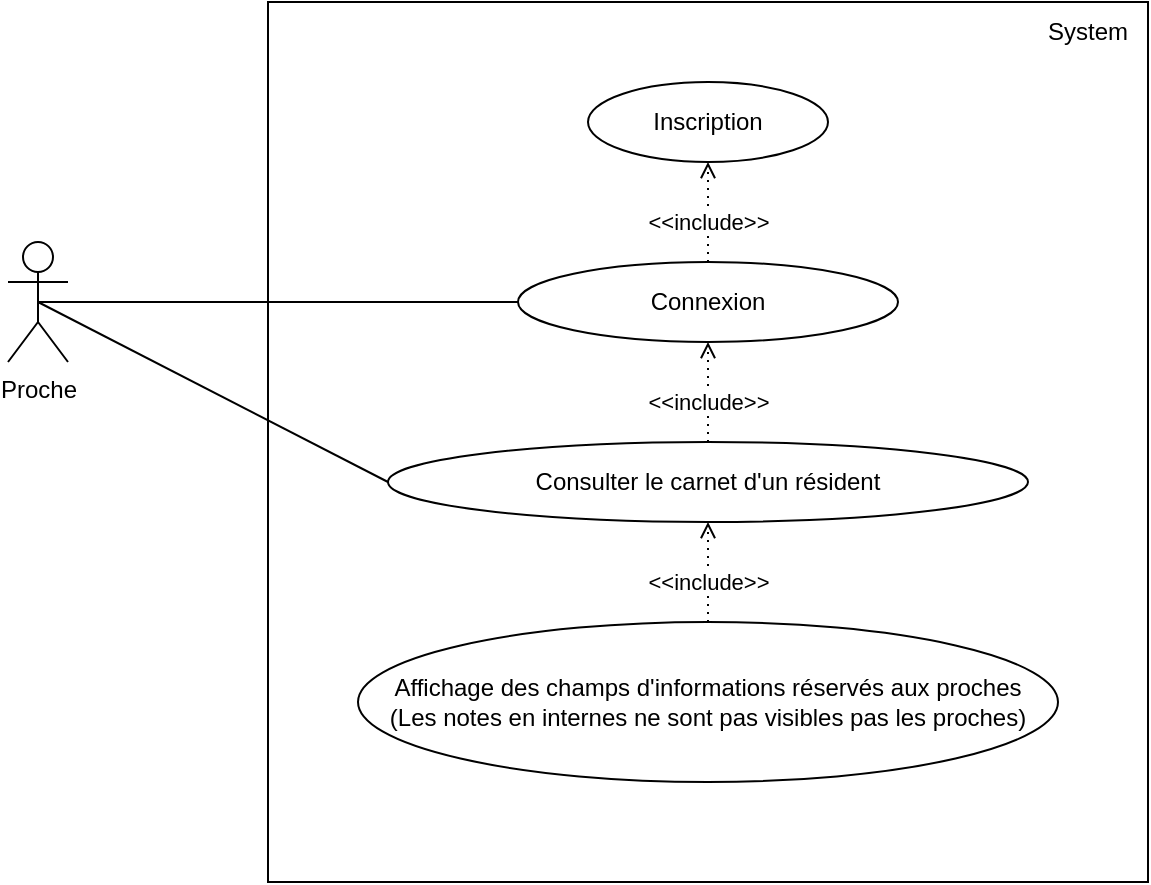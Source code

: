 <mxfile version="15.8.7" type="device"><diagram id="NOV3cGqPc8hQvdJm4X8I" name="Page-1"><mxGraphModel dx="785" dy="672" grid="1" gridSize="10" guides="1" tooltips="1" connect="1" arrows="1" fold="1" page="1" pageScale="1" pageWidth="1169" pageHeight="827" math="0" shadow="0"><root><mxCell id="0"/><mxCell id="1" parent="0"/><mxCell id="e_SjgMeu9gx0Zkm16VrU-1" value="" style="whiteSpace=wrap;html=1;aspect=fixed;" vertex="1" parent="1"><mxGeometry x="240" y="200" width="440" height="440" as="geometry"/></mxCell><mxCell id="e_SjgMeu9gx0Zkm16VrU-2" value="Proche" style="shape=umlActor;verticalLabelPosition=bottom;verticalAlign=top;html=1;outlineConnect=0;" vertex="1" parent="1"><mxGeometry x="110" y="320" width="30" height="60" as="geometry"/></mxCell><mxCell id="e_SjgMeu9gx0Zkm16VrU-3" value="System" style="text;html=1;strokeColor=none;fillColor=none;align=center;verticalAlign=middle;whiteSpace=wrap;rounded=0;" vertex="1" parent="1"><mxGeometry x="620" y="200" width="60" height="30" as="geometry"/></mxCell><mxCell id="e_SjgMeu9gx0Zkm16VrU-4" value="Connexion" style="ellipse;whiteSpace=wrap;html=1;" vertex="1" parent="1"><mxGeometry x="365" y="330" width="190" height="40" as="geometry"/></mxCell><mxCell id="e_SjgMeu9gx0Zkm16VrU-5" value="Consulter le carnet d'un résident" style="ellipse;whiteSpace=wrap;html=1;" vertex="1" parent="1"><mxGeometry x="300" y="420" width="320" height="40" as="geometry"/></mxCell><mxCell id="e_SjgMeu9gx0Zkm16VrU-6" value="" style="endArrow=open;dashed=1;html=1;dashPattern=1 3;strokeWidth=1;rounded=0;startArrow=none;startFill=0;endFill=0;" edge="1" parent="1" source="e_SjgMeu9gx0Zkm16VrU-5" target="e_SjgMeu9gx0Zkm16VrU-4"><mxGeometry width="50" height="50" relative="1" as="geometry"><mxPoint x="460.01" y="340" as="sourcePoint"/><mxPoint x="460.01" y="290" as="targetPoint"/></mxGeometry></mxCell><mxCell id="e_SjgMeu9gx0Zkm16VrU-7" value="&amp;lt;&amp;lt;include&amp;gt;&amp;gt;" style="edgeLabel;html=1;align=center;verticalAlign=middle;resizable=0;points=[];" vertex="1" connectable="0" parent="e_SjgMeu9gx0Zkm16VrU-6"><mxGeometry x="0.44" y="-2" relative="1" as="geometry"><mxPoint x="-2" y="16" as="offset"/></mxGeometry></mxCell><mxCell id="e_SjgMeu9gx0Zkm16VrU-9" value="Inscription" style="ellipse;whiteSpace=wrap;html=1;" vertex="1" parent="1"><mxGeometry x="400" y="240" width="120" height="40" as="geometry"/></mxCell><mxCell id="e_SjgMeu9gx0Zkm16VrU-10" value="" style="endArrow=open;dashed=1;html=1;dashPattern=1 3;strokeWidth=1;rounded=0;startArrow=none;startFill=0;endFill=0;entryX=0.5;entryY=1;entryDx=0;entryDy=0;" edge="1" parent="1" source="e_SjgMeu9gx0Zkm16VrU-4" target="e_SjgMeu9gx0Zkm16VrU-9"><mxGeometry width="50" height="50" relative="1" as="geometry"><mxPoint x="470" y="470" as="sourcePoint"/><mxPoint x="470" y="400" as="targetPoint"/></mxGeometry></mxCell><mxCell id="e_SjgMeu9gx0Zkm16VrU-11" value="&amp;lt;&amp;lt;include&amp;gt;&amp;gt;" style="edgeLabel;html=1;align=center;verticalAlign=middle;resizable=0;points=[];" vertex="1" connectable="0" parent="e_SjgMeu9gx0Zkm16VrU-10"><mxGeometry x="0.44" y="-2" relative="1" as="geometry"><mxPoint x="-2" y="16" as="offset"/></mxGeometry></mxCell><mxCell id="e_SjgMeu9gx0Zkm16VrU-12" value="Affichage des champs d'informations réservés aux proches&lt;br&gt;(Les notes en internes ne sont pas visibles pas les proches)" style="ellipse;whiteSpace=wrap;html=1;" vertex="1" parent="1"><mxGeometry x="285" y="510" width="350" height="80" as="geometry"/></mxCell><mxCell id="e_SjgMeu9gx0Zkm16VrU-13" value="" style="endArrow=open;dashed=1;html=1;dashPattern=1 3;strokeWidth=1;rounded=0;startArrow=none;startFill=0;endFill=0;exitX=0.5;exitY=0;exitDx=0;exitDy=0;entryX=0.5;entryY=1;entryDx=0;entryDy=0;" edge="1" parent="1" source="e_SjgMeu9gx0Zkm16VrU-12" target="e_SjgMeu9gx0Zkm16VrU-5"><mxGeometry width="50" height="50" relative="1" as="geometry"><mxPoint x="470" y="430" as="sourcePoint"/><mxPoint x="470" y="380" as="targetPoint"/></mxGeometry></mxCell><mxCell id="e_SjgMeu9gx0Zkm16VrU-14" value="&amp;lt;&amp;lt;include&amp;gt;&amp;gt;" style="edgeLabel;html=1;align=center;verticalAlign=middle;resizable=0;points=[];" vertex="1" connectable="0" parent="e_SjgMeu9gx0Zkm16VrU-13"><mxGeometry x="0.44" y="-2" relative="1" as="geometry"><mxPoint x="-2" y="16" as="offset"/></mxGeometry></mxCell><mxCell id="e_SjgMeu9gx0Zkm16VrU-15" value="" style="endArrow=none;html=1;rounded=0;exitX=0.5;exitY=0.5;exitDx=0;exitDy=0;exitPerimeter=0;entryX=0;entryY=0.5;entryDx=0;entryDy=0;" edge="1" parent="1" source="e_SjgMeu9gx0Zkm16VrU-2" target="e_SjgMeu9gx0Zkm16VrU-4"><mxGeometry width="50" height="50" relative="1" as="geometry"><mxPoint x="420" y="360" as="sourcePoint"/><mxPoint x="470" y="310" as="targetPoint"/></mxGeometry></mxCell><mxCell id="e_SjgMeu9gx0Zkm16VrU-16" value="" style="endArrow=none;html=1;rounded=0;exitX=0.5;exitY=0.5;exitDx=0;exitDy=0;exitPerimeter=0;entryX=0;entryY=0.5;entryDx=0;entryDy=0;" edge="1" parent="1" source="e_SjgMeu9gx0Zkm16VrU-2" target="e_SjgMeu9gx0Zkm16VrU-5"><mxGeometry width="50" height="50" relative="1" as="geometry"><mxPoint x="420" y="360" as="sourcePoint"/><mxPoint x="470" y="310" as="targetPoint"/></mxGeometry></mxCell></root></mxGraphModel></diagram></mxfile>
